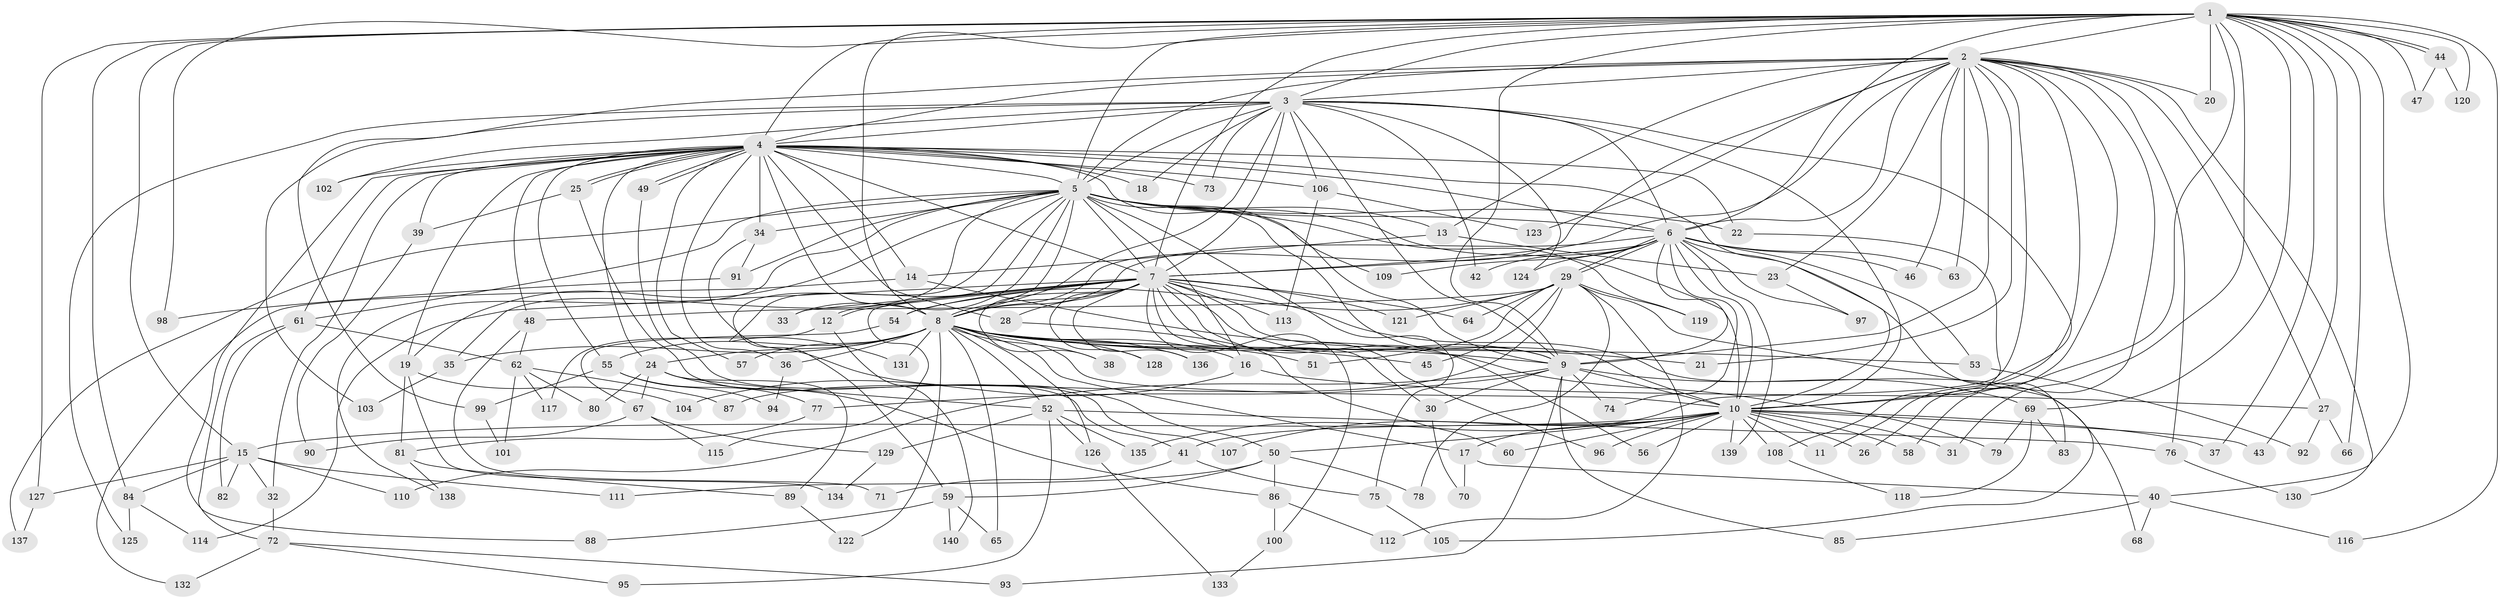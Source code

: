 // coarse degree distribution, {22: 0.018691588785046728, 20: 0.009345794392523364, 32: 0.018691588785046728, 19: 0.009345794392523364, 25: 0.009345794392523364, 26: 0.009345794392523364, 15: 0.009345794392523364, 2: 0.5046728971962616, 4: 0.09345794392523364, 8: 0.018691588785046728, 7: 0.028037383177570093, 3: 0.1588785046728972, 6: 0.028037383177570093, 13: 0.009345794392523364, 1: 0.018691588785046728, 5: 0.056074766355140186}
// Generated by graph-tools (version 1.1) at 2025/23/03/03/25 07:23:43]
// undirected, 140 vertices, 305 edges
graph export_dot {
graph [start="1"]
  node [color=gray90,style=filled];
  1;
  2;
  3;
  4;
  5;
  6;
  7;
  8;
  9;
  10;
  11;
  12;
  13;
  14;
  15;
  16;
  17;
  18;
  19;
  20;
  21;
  22;
  23;
  24;
  25;
  26;
  27;
  28;
  29;
  30;
  31;
  32;
  33;
  34;
  35;
  36;
  37;
  38;
  39;
  40;
  41;
  42;
  43;
  44;
  45;
  46;
  47;
  48;
  49;
  50;
  51;
  52;
  53;
  54;
  55;
  56;
  57;
  58;
  59;
  60;
  61;
  62;
  63;
  64;
  65;
  66;
  67;
  68;
  69;
  70;
  71;
  72;
  73;
  74;
  75;
  76;
  77;
  78;
  79;
  80;
  81;
  82;
  83;
  84;
  85;
  86;
  87;
  88;
  89;
  90;
  91;
  92;
  93;
  94;
  95;
  96;
  97;
  98;
  99;
  100;
  101;
  102;
  103;
  104;
  105;
  106;
  107;
  108;
  109;
  110;
  111;
  112;
  113;
  114;
  115;
  116;
  117;
  118;
  119;
  120;
  121;
  122;
  123;
  124;
  125;
  126;
  127;
  128;
  129;
  130;
  131;
  132;
  133;
  134;
  135;
  136;
  137;
  138;
  139;
  140;
  1 -- 2;
  1 -- 3;
  1 -- 4;
  1 -- 5;
  1 -- 6;
  1 -- 7;
  1 -- 8;
  1 -- 9;
  1 -- 10;
  1 -- 15;
  1 -- 20;
  1 -- 31;
  1 -- 37;
  1 -- 40;
  1 -- 43;
  1 -- 44;
  1 -- 44;
  1 -- 47;
  1 -- 66;
  1 -- 69;
  1 -- 84;
  1 -- 98;
  1 -- 116;
  1 -- 120;
  1 -- 127;
  2 -- 3;
  2 -- 4;
  2 -- 5;
  2 -- 6;
  2 -- 7;
  2 -- 8;
  2 -- 9;
  2 -- 10;
  2 -- 13;
  2 -- 20;
  2 -- 21;
  2 -- 23;
  2 -- 26;
  2 -- 27;
  2 -- 46;
  2 -- 58;
  2 -- 63;
  2 -- 76;
  2 -- 99;
  2 -- 123;
  2 -- 130;
  2 -- 135;
  3 -- 4;
  3 -- 5;
  3 -- 6;
  3 -- 7;
  3 -- 8;
  3 -- 9;
  3 -- 10;
  3 -- 11;
  3 -- 18;
  3 -- 42;
  3 -- 73;
  3 -- 102;
  3 -- 103;
  3 -- 106;
  3 -- 124;
  3 -- 125;
  4 -- 5;
  4 -- 6;
  4 -- 7;
  4 -- 8;
  4 -- 9;
  4 -- 10;
  4 -- 14;
  4 -- 18;
  4 -- 19;
  4 -- 22;
  4 -- 24;
  4 -- 25;
  4 -- 25;
  4 -- 28;
  4 -- 32;
  4 -- 34;
  4 -- 36;
  4 -- 39;
  4 -- 48;
  4 -- 49;
  4 -- 49;
  4 -- 55;
  4 -- 57;
  4 -- 61;
  4 -- 73;
  4 -- 88;
  4 -- 102;
  4 -- 106;
  5 -- 6;
  5 -- 7;
  5 -- 8;
  5 -- 9;
  5 -- 10;
  5 -- 13;
  5 -- 16;
  5 -- 19;
  5 -- 22;
  5 -- 33;
  5 -- 34;
  5 -- 35;
  5 -- 59;
  5 -- 61;
  5 -- 75;
  5 -- 91;
  5 -- 109;
  5 -- 119;
  5 -- 131;
  5 -- 137;
  5 -- 138;
  6 -- 7;
  6 -- 8;
  6 -- 9;
  6 -- 10;
  6 -- 29;
  6 -- 29;
  6 -- 42;
  6 -- 46;
  6 -- 53;
  6 -- 63;
  6 -- 74;
  6 -- 83;
  6 -- 97;
  6 -- 109;
  6 -- 124;
  6 -- 139;
  7 -- 8;
  7 -- 9;
  7 -- 10;
  7 -- 12;
  7 -- 12;
  7 -- 28;
  7 -- 30;
  7 -- 33;
  7 -- 38;
  7 -- 54;
  7 -- 56;
  7 -- 64;
  7 -- 68;
  7 -- 96;
  7 -- 100;
  7 -- 113;
  7 -- 114;
  7 -- 115;
  7 -- 121;
  7 -- 128;
  7 -- 136;
  8 -- 9;
  8 -- 10;
  8 -- 16;
  8 -- 17;
  8 -- 21;
  8 -- 24;
  8 -- 35;
  8 -- 36;
  8 -- 38;
  8 -- 45;
  8 -- 51;
  8 -- 52;
  8 -- 53;
  8 -- 55;
  8 -- 57;
  8 -- 65;
  8 -- 122;
  8 -- 126;
  8 -- 128;
  8 -- 131;
  8 -- 136;
  9 -- 10;
  9 -- 30;
  9 -- 69;
  9 -- 74;
  9 -- 77;
  9 -- 85;
  9 -- 93;
  9 -- 110;
  10 -- 11;
  10 -- 15;
  10 -- 17;
  10 -- 26;
  10 -- 31;
  10 -- 37;
  10 -- 41;
  10 -- 43;
  10 -- 50;
  10 -- 56;
  10 -- 58;
  10 -- 60;
  10 -- 96;
  10 -- 107;
  10 -- 108;
  10 -- 139;
  12 -- 117;
  12 -- 140;
  13 -- 14;
  13 -- 23;
  14 -- 79;
  14 -- 132;
  15 -- 32;
  15 -- 82;
  15 -- 84;
  15 -- 110;
  15 -- 111;
  15 -- 127;
  16 -- 27;
  16 -- 104;
  17 -- 40;
  17 -- 70;
  19 -- 81;
  19 -- 104;
  19 -- 134;
  22 -- 108;
  23 -- 97;
  24 -- 52;
  24 -- 67;
  24 -- 80;
  24 -- 86;
  24 -- 89;
  25 -- 39;
  25 -- 41;
  27 -- 66;
  27 -- 92;
  28 -- 60;
  29 -- 45;
  29 -- 48;
  29 -- 51;
  29 -- 54;
  29 -- 64;
  29 -- 78;
  29 -- 87;
  29 -- 105;
  29 -- 112;
  29 -- 119;
  29 -- 121;
  30 -- 70;
  32 -- 72;
  34 -- 50;
  34 -- 91;
  35 -- 103;
  36 -- 94;
  39 -- 90;
  40 -- 68;
  40 -- 85;
  40 -- 116;
  41 -- 71;
  41 -- 75;
  44 -- 47;
  44 -- 120;
  48 -- 62;
  48 -- 71;
  49 -- 107;
  50 -- 59;
  50 -- 78;
  50 -- 86;
  50 -- 111;
  52 -- 76;
  52 -- 95;
  52 -- 126;
  52 -- 129;
  52 -- 135;
  53 -- 92;
  54 -- 67;
  55 -- 77;
  55 -- 94;
  55 -- 99;
  59 -- 65;
  59 -- 88;
  59 -- 140;
  61 -- 62;
  61 -- 72;
  61 -- 82;
  62 -- 80;
  62 -- 87;
  62 -- 101;
  62 -- 117;
  67 -- 90;
  67 -- 115;
  67 -- 129;
  69 -- 79;
  69 -- 83;
  69 -- 118;
  72 -- 93;
  72 -- 95;
  72 -- 132;
  75 -- 105;
  76 -- 130;
  77 -- 81;
  81 -- 89;
  81 -- 138;
  84 -- 114;
  84 -- 125;
  86 -- 100;
  86 -- 112;
  89 -- 122;
  91 -- 98;
  99 -- 101;
  100 -- 133;
  106 -- 113;
  106 -- 123;
  108 -- 118;
  126 -- 133;
  127 -- 137;
  129 -- 134;
}
